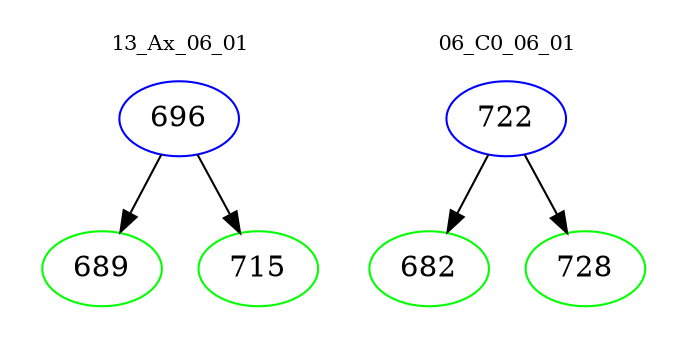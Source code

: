 digraph{
subgraph cluster_0 {
color = white
label = "13_Ax_06_01";
fontsize=10;
T0_696 [label="696", color="blue"]
T0_696 -> T0_689 [color="black"]
T0_689 [label="689", color="green"]
T0_696 -> T0_715 [color="black"]
T0_715 [label="715", color="green"]
}
subgraph cluster_1 {
color = white
label = "06_C0_06_01";
fontsize=10;
T1_722 [label="722", color="blue"]
T1_722 -> T1_682 [color="black"]
T1_682 [label="682", color="green"]
T1_722 -> T1_728 [color="black"]
T1_728 [label="728", color="green"]
}
}
